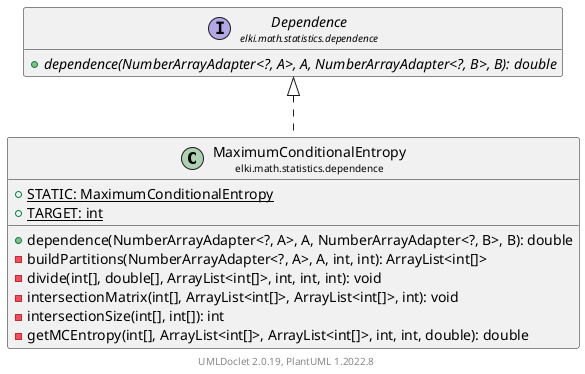 @startuml
    remove .*\.(Instance|Par|Parameterizer|Factory)$
    set namespaceSeparator none
    hide empty fields
    hide empty methods

    class "<size:14>MaximumConditionalEntropy\n<size:10>elki.math.statistics.dependence" as elki.math.statistics.dependence.MaximumConditionalEntropy [[MaximumConditionalEntropy.html]] {
        {static} +STATIC: MaximumConditionalEntropy
        {static} +TARGET: int
        +dependence(NumberArrayAdapter<?, A>, A, NumberArrayAdapter<?, B>, B): double
        -buildPartitions(NumberArrayAdapter<?, A>, A, int, int): ArrayList<int[]>
        -divide(int[], double[], ArrayList<int[]>, int, int, int): void
        -intersectionMatrix(int[], ArrayList<int[]>, ArrayList<int[]>, int): void
        -intersectionSize(int[], int[]): int
        -getMCEntropy(int[], ArrayList<int[]>, ArrayList<int[]>, int, int, double): double
    }

    interface "<size:14>Dependence\n<size:10>elki.math.statistics.dependence" as elki.math.statistics.dependence.Dependence [[Dependence.html]] {
        {abstract} +dependence(NumberArrayAdapter<?, A>, A, NumberArrayAdapter<?, B>, B): double
    }
    class "<size:14>MaximumConditionalEntropy.Par\n<size:10>elki.math.statistics.dependence" as elki.math.statistics.dependence.MaximumConditionalEntropy.Par [[MaximumConditionalEntropy.Par.html]]

    elki.math.statistics.dependence.Dependence <|.. elki.math.statistics.dependence.MaximumConditionalEntropy
    elki.math.statistics.dependence.MaximumConditionalEntropy +-- elki.math.statistics.dependence.MaximumConditionalEntropy.Par

    center footer UMLDoclet 2.0.19, PlantUML 1.2022.8
@enduml
